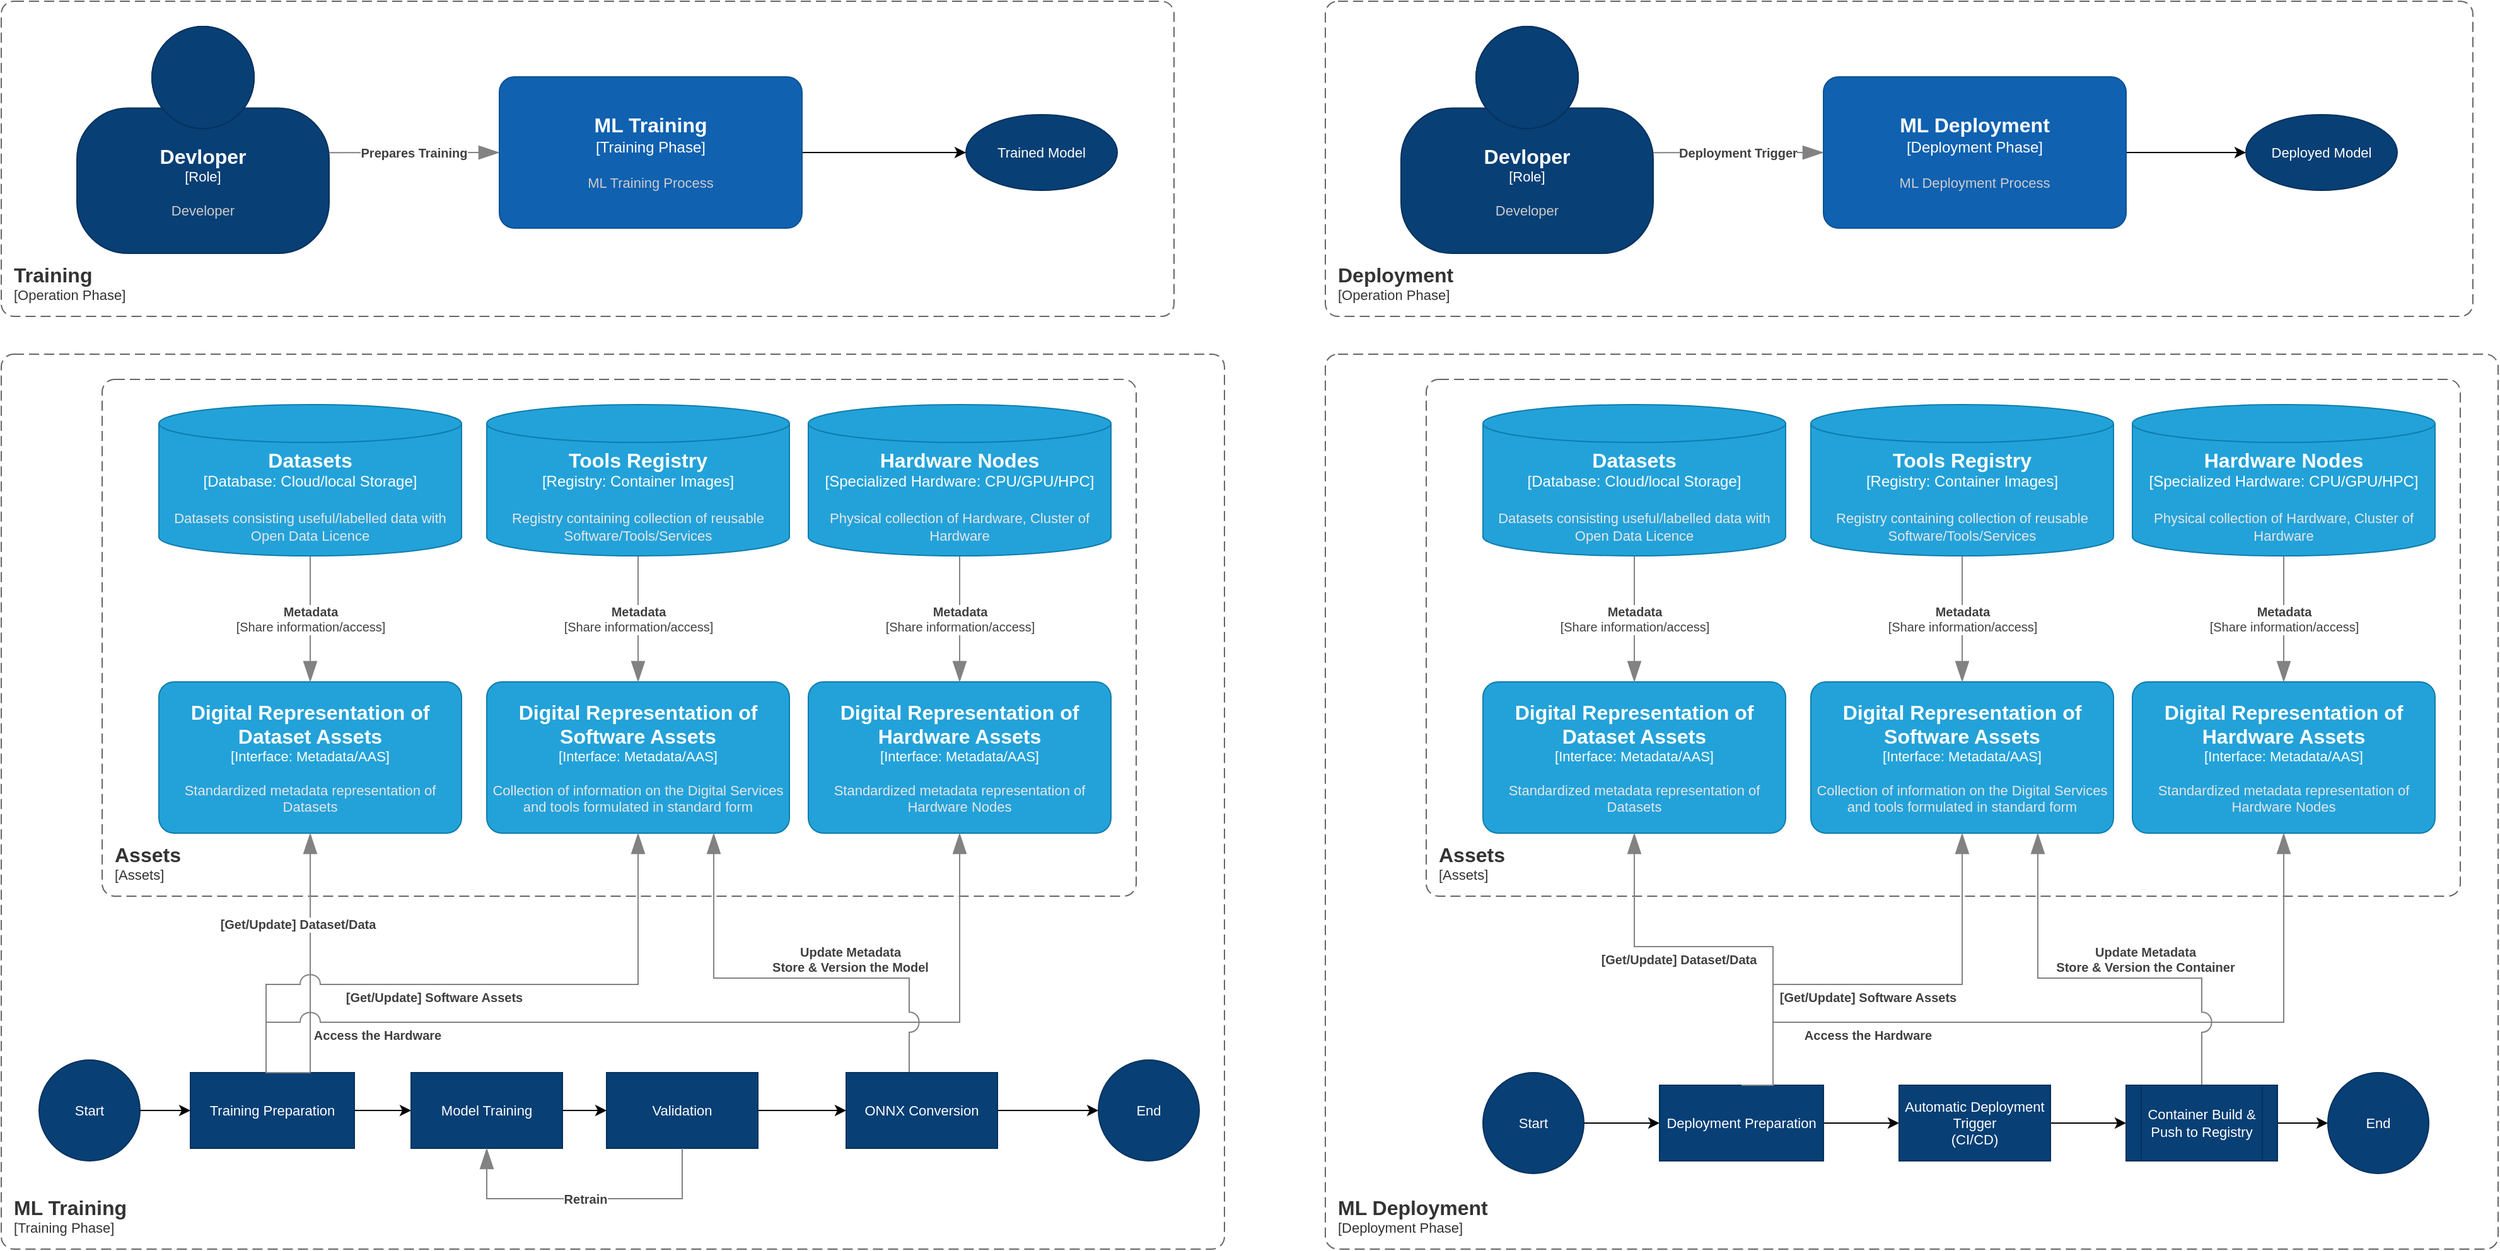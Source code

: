 <mxfile version="20.8.20" type="github">
  <diagram id="34KNsiJUDG14l4EXvXWt" name="Page-1">
    <mxGraphModel dx="1434" dy="756" grid="1" gridSize="10" guides="1" tooltips="1" connect="1" arrows="1" fold="1" page="1" pageScale="1" pageWidth="850" pageHeight="1100" math="0" shadow="0">
      <root>
        <mxCell id="0" />
        <mxCell id="1" parent="0" />
        <object placeholders="1" c4Name="Assets" c4Type="SystemScopeBoundary" c4Application="Assets" label="&lt;font style=&quot;font-size: 16px&quot;&gt;&lt;b&gt;&lt;div style=&quot;text-align: left&quot;&gt;%c4Name%&lt;/div&gt;&lt;/b&gt;&lt;/font&gt;&lt;div style=&quot;text-align: left&quot;&gt;[%c4Application%]&lt;/div&gt;" id="xOB6LZGDoCXovr7lUBLy-2">
          <mxCell style="rounded=1;fontSize=11;whiteSpace=wrap;html=1;dashed=1;arcSize=20;fillColor=none;strokeColor=#666666;fontColor=#333333;labelBackgroundColor=none;align=left;verticalAlign=bottom;labelBorderColor=none;spacingTop=0;spacing=10;dashPattern=8 4;metaEdit=1;rotatable=0;perimeter=rectanglePerimeter;noLabel=0;labelPadding=0;allowArrows=0;connectable=0;expand=0;recursiveResize=0;editable=1;pointerEvents=0;absoluteArcSize=1;points=[[0.25,0,0],[0.5,0,0],[0.75,0,0],[1,0.25,0],[1,0.5,0],[1,0.75,0],[0.75,1,0],[0.5,1,0],[0.25,1,0],[0,0.75,0],[0,0.5,0],[0,0.25,0]];" parent="1" vertex="1">
            <mxGeometry x="180" y="330" width="820" height="410" as="geometry" />
          </mxCell>
        </object>
        <object placeholders="1" c4Name="Digital Representation of Dataset Assets" c4Type="Interface" c4Technology="Metadata/AAS" c4Description="Standardized metadata representation of Datasets" label="&lt;font style=&quot;font-size: 16px&quot;&gt;&lt;b&gt;%c4Name%&lt;/b&gt;&lt;/font&gt;&lt;div&gt;[%c4Type%: %c4Technology%]&lt;/div&gt;&lt;br&gt;&lt;div&gt;&lt;font style=&quot;font-size: 11px&quot;&gt;&lt;font color=&quot;#E6E6E6&quot;&gt;%c4Description%&lt;/font&gt;&lt;/div&gt;" id="xOB6LZGDoCXovr7lUBLy-6">
          <mxCell style="rounded=1;whiteSpace=wrap;html=1;fontSize=11;labelBackgroundColor=none;fillColor=#23A2D9;fontColor=#ffffff;align=center;arcSize=10;strokeColor=#0E7DAD;metaEdit=1;resizable=0;points=[[0.25,0,0],[0.5,0,0],[0.75,0,0],[1,0.25,0],[1,0.5,0],[1,0.75,0],[0.75,1,0],[0.5,1,0],[0.25,1,0],[0,0.75,0],[0,0.5,0],[0,0.25,0]];" parent="1" vertex="1">
            <mxGeometry x="225" y="570" width="240" height="120" as="geometry" />
          </mxCell>
        </object>
        <object placeholders="1" c4Type="Relationship" c4Technology="Share information/access" c4Description="Metadata " label="&lt;div style=&quot;text-align: left&quot;&gt;&lt;div style=&quot;text-align: center&quot;&gt;&lt;b&gt;%c4Description%&lt;/b&gt;&lt;/div&gt;&lt;div style=&quot;text-align: center&quot;&gt;[%c4Technology%]&lt;/div&gt;&lt;/div&gt;" id="xOB6LZGDoCXovr7lUBLy-7">
          <mxCell style="endArrow=blockThin;html=1;fontSize=10;fontColor=#404040;strokeWidth=1;endFill=1;strokeColor=#828282;elbow=vertical;metaEdit=1;endSize=14;startSize=14;jumpStyle=arc;jumpSize=16;rounded=0;edgeStyle=orthogonalEdgeStyle;exitX=0.5;exitY=1;exitDx=0;exitDy=0;exitPerimeter=0;entryX=0.5;entryY=0;entryDx=0;entryDy=0;entryPerimeter=0;" parent="1" source="txicOeGbvLBUT92HMWDl-1" target="xOB6LZGDoCXovr7lUBLy-6" edge="1">
            <mxGeometry width="240" relative="1" as="geometry">
              <mxPoint x="345" y="460" as="sourcePoint" />
              <mxPoint x="710" y="640" as="targetPoint" />
            </mxGeometry>
          </mxCell>
        </object>
        <object placeholders="1" c4Name="Digital Representation of Software Assets" c4Type="Interface" c4Technology="Metadata/AAS" c4Description="Collection of information on the Digital Services and tools formulated in standard form" label="&lt;font style=&quot;font-size: 16px&quot;&gt;&lt;b&gt;%c4Name%&lt;/b&gt;&lt;/font&gt;&lt;div&gt;[%c4Type%: %c4Technology%]&lt;/div&gt;&lt;br&gt;&lt;div&gt;&lt;font style=&quot;font-size: 11px&quot;&gt;&lt;font color=&quot;#E6E6E6&quot;&gt;%c4Description%&lt;/font&gt;&lt;/div&gt;" id="xOB6LZGDoCXovr7lUBLy-8">
          <mxCell style="rounded=1;whiteSpace=wrap;html=1;fontSize=11;labelBackgroundColor=none;fillColor=#23A2D9;fontColor=#ffffff;align=center;arcSize=10;strokeColor=#0E7DAD;metaEdit=1;resizable=0;points=[[0.25,0,0],[0.5,0,0],[0.75,0,0],[1,0.25,0],[1,0.5,0],[1,0.75,0],[0.75,1,0],[0.5,1,0],[0.25,1,0],[0,0.75,0],[0,0.5,0],[0,0.25,0]];" parent="1" vertex="1">
            <mxGeometry x="485" y="570" width="240" height="120" as="geometry" />
          </mxCell>
        </object>
        <object placeholders="1" c4Type="Relationship" c4Technology="Share information/access" c4Description="Metadata" label="&lt;div style=&quot;text-align: left&quot;&gt;&lt;div style=&quot;text-align: center&quot;&gt;&lt;b&gt;%c4Description%&lt;/b&gt;&lt;/div&gt;&lt;div style=&quot;text-align: center&quot;&gt;[%c4Technology%]&lt;/div&gt;&lt;/div&gt;" id="xOB6LZGDoCXovr7lUBLy-9">
          <mxCell style="endArrow=blockThin;html=1;fontSize=10;fontColor=#404040;strokeWidth=1;endFill=1;strokeColor=#828282;elbow=vertical;metaEdit=1;endSize=14;startSize=14;jumpStyle=arc;jumpSize=16;rounded=0;edgeStyle=orthogonalEdgeStyle;exitX=0.5;exitY=1;exitDx=0;exitDy=0;exitPerimeter=0;entryX=0.5;entryY=0;entryDx=0;entryDy=0;entryPerimeter=0;" parent="1" source="txicOeGbvLBUT92HMWDl-2" target="xOB6LZGDoCXovr7lUBLy-8" edge="1">
            <mxGeometry width="240" relative="1" as="geometry">
              <mxPoint x="605" y="460" as="sourcePoint" />
              <mxPoint x="960" y="640" as="targetPoint" />
            </mxGeometry>
          </mxCell>
        </object>
        <object placeholders="1" c4Name="Digital Representation of Hardware Assets" c4Type="Interface" c4Technology="Metadata/AAS" c4Description="Standardized metadata representation of Hardware Nodes" label="&lt;font style=&quot;font-size: 16px&quot;&gt;&lt;b&gt;%c4Name%&lt;/b&gt;&lt;/font&gt;&lt;div&gt;[%c4Type%: %c4Technology%]&lt;/div&gt;&lt;br&gt;&lt;div&gt;&lt;font style=&quot;font-size: 11px&quot;&gt;&lt;font color=&quot;#E6E6E6&quot;&gt;%c4Description%&lt;/font&gt;&lt;/div&gt;" id="xOB6LZGDoCXovr7lUBLy-10">
          <mxCell style="rounded=1;whiteSpace=wrap;html=1;fontSize=11;labelBackgroundColor=none;fillColor=#23A2D9;fontColor=#ffffff;align=center;arcSize=10;strokeColor=#0E7DAD;metaEdit=1;resizable=0;points=[[0.25,0,0],[0.5,0,0],[0.75,0,0],[1,0.25,0],[1,0.5,0],[1,0.75,0],[0.75,1,0],[0.5,1,0],[0.25,1,0],[0,0.75,0],[0,0.5,0],[0,0.25,0]];" parent="1" vertex="1">
            <mxGeometry x="740" y="570" width="240" height="120" as="geometry" />
          </mxCell>
        </object>
        <object placeholders="1" c4Type="Relationship" c4Technology="Share information/access" c4Description="Metadata" label="&lt;div style=&quot;text-align: left&quot;&gt;&lt;div style=&quot;text-align: center&quot;&gt;&lt;b&gt;%c4Description%&lt;/b&gt;&lt;/div&gt;&lt;div style=&quot;text-align: center&quot;&gt;[%c4Technology%]&lt;/div&gt;&lt;/div&gt;" id="xOB6LZGDoCXovr7lUBLy-11">
          <mxCell style="endArrow=blockThin;html=1;fontSize=10;fontColor=#404040;strokeWidth=1;endFill=1;strokeColor=#828282;elbow=vertical;metaEdit=1;endSize=14;startSize=14;jumpStyle=arc;jumpSize=16;rounded=0;edgeStyle=orthogonalEdgeStyle;entryX=0.5;entryY=0;entryDx=0;entryDy=0;entryPerimeter=0;exitX=0.5;exitY=1;exitDx=0;exitDy=0;exitPerimeter=0;" parent="1" source="txicOeGbvLBUT92HMWDl-3" target="xOB6LZGDoCXovr7lUBLy-10" edge="1">
            <mxGeometry width="240" relative="1" as="geometry">
              <mxPoint x="865" y="460" as="sourcePoint" />
              <mxPoint x="1220" y="640" as="targetPoint" />
            </mxGeometry>
          </mxCell>
        </object>
        <object placeholders="1" c4Name="ML Training" c4Type="SystemScopeBoundary" c4Application="Training Phase" label="&lt;font style=&quot;font-size: 16px&quot;&gt;&lt;b&gt;&lt;div style=&quot;text-align: left&quot;&gt;%c4Name%&lt;/div&gt;&lt;/b&gt;&lt;/font&gt;&lt;div style=&quot;text-align: left&quot;&gt;[%c4Application%]&lt;/div&gt;" id="xOB6LZGDoCXovr7lUBLy-12">
          <mxCell style="rounded=1;fontSize=11;whiteSpace=wrap;html=1;dashed=1;arcSize=20;fillColor=none;strokeColor=#666666;fontColor=#333333;labelBackgroundColor=none;align=left;verticalAlign=bottom;labelBorderColor=none;spacingTop=0;spacing=10;dashPattern=8 4;metaEdit=1;rotatable=0;perimeter=rectanglePerimeter;noLabel=0;labelPadding=0;allowArrows=0;connectable=0;expand=0;recursiveResize=0;editable=1;pointerEvents=0;absoluteArcSize=1;points=[[0.25,0,0],[0.5,0,0],[0.75,0,0],[1,0.25,0],[1,0.5,0],[1,0.75,0],[0.75,1,0],[0.5,1,0],[0.25,1,0],[0,0.75,0],[0,0.5,0],[0,0.25,0]];" parent="1" vertex="1">
            <mxGeometry x="100" y="310" width="970" height="710" as="geometry" />
          </mxCell>
        </object>
        <mxCell id="xOB6LZGDoCXovr7lUBLy-24" value="" style="edgeStyle=orthogonalEdgeStyle;rounded=0;orthogonalLoop=1;jettySize=auto;html=1;" parent="1" source="xOB6LZGDoCXovr7lUBLy-20" target="xOB6LZGDoCXovr7lUBLy-23" edge="1">
          <mxGeometry relative="1" as="geometry" />
        </mxCell>
        <mxCell id="xOB6LZGDoCXovr7lUBLy-20" value="Training Preparation" style="whiteSpace=wrap;html=1;fontSize=11;fillColor=#083F75;strokeColor=#06315C;fontColor=#ffffff;dashed=0;" parent="1" vertex="1">
          <mxGeometry x="250" y="880" width="130" height="60" as="geometry" />
        </mxCell>
        <object placeholders="1" c4Type="Relationship" c4Description="[Get/Update] Dataset/Data" label="&lt;div style=&quot;text-align: left&quot;&gt;&lt;div style=&quot;text-align: center&quot;&gt;&lt;b&gt;%c4Description%&lt;/b&gt;&lt;/div&gt;" id="xOB6LZGDoCXovr7lUBLy-22">
          <mxCell style="endArrow=blockThin;html=1;fontSize=10;fontColor=#404040;strokeWidth=1;endFill=1;strokeColor=#828282;elbow=vertical;metaEdit=1;endSize=14;startSize=14;jumpStyle=arc;jumpSize=16;rounded=0;edgeStyle=orthogonalEdgeStyle;entryX=0.5;entryY=1;entryDx=0;entryDy=0;entryPerimeter=0;exitX=0.5;exitY=0;exitDx=0;exitDy=0;" parent="1" source="xOB6LZGDoCXovr7lUBLy-20" target="xOB6LZGDoCXovr7lUBLy-6" edge="1">
            <mxGeometry x="0.345" y="10" width="240" relative="1" as="geometry">
              <mxPoint x="240" y="850" as="sourcePoint" />
              <mxPoint x="630" y="940" as="targetPoint" />
              <Array as="points">
                <mxPoint x="345" y="880" />
              </Array>
              <mxPoint as="offset" />
            </mxGeometry>
          </mxCell>
        </object>
        <mxCell id="txicOeGbvLBUT92HMWDl-38" value="" style="edgeStyle=orthogonalEdgeStyle;rounded=0;orthogonalLoop=1;jettySize=auto;html=1;" parent="1" source="xOB6LZGDoCXovr7lUBLy-23" target="txicOeGbvLBUT92HMWDl-37" edge="1">
          <mxGeometry relative="1" as="geometry" />
        </mxCell>
        <mxCell id="xOB6LZGDoCXovr7lUBLy-23" value="Model Training" style="whiteSpace=wrap;html=1;fontSize=11;fillColor=#083F75;strokeColor=#06315C;fontColor=#ffffff;dashed=0;" parent="1" vertex="1">
          <mxGeometry x="425" y="880" width="120" height="60" as="geometry" />
        </mxCell>
        <object placeholders="1" c4Type="Relationship" c4Description="[Get/Update] Software Assets" label="&lt;div style=&quot;text-align: left&quot;&gt;&lt;div style=&quot;text-align: center&quot;&gt;&lt;b&gt;%c4Description%&lt;/b&gt;&lt;/div&gt;" id="xOB6LZGDoCXovr7lUBLy-25">
          <mxCell style="endArrow=blockThin;html=1;fontSize=10;fontColor=#404040;strokeWidth=1;endFill=1;strokeColor=#828282;elbow=vertical;metaEdit=1;endSize=14;startSize=14;jumpStyle=arc;jumpSize=16;rounded=0;edgeStyle=orthogonalEdgeStyle;entryX=0.5;entryY=1;entryDx=0;entryDy=0;entryPerimeter=0;exitX=0.5;exitY=0;exitDx=0;exitDy=0;" parent="1" source="xOB6LZGDoCXovr7lUBLy-20" target="xOB6LZGDoCXovr7lUBLy-8" edge="1">
            <mxGeometry x="-0.154" y="-10" width="240" relative="1" as="geometry">
              <mxPoint x="250" y="870" as="sourcePoint" />
              <mxPoint x="630" y="940" as="targetPoint" />
              <Array as="points">
                <mxPoint x="310" y="880" />
                <mxPoint x="310" y="810" />
                <mxPoint x="605" y="810" />
              </Array>
              <mxPoint as="offset" />
            </mxGeometry>
          </mxCell>
        </object>
        <object placeholders="1" c4Type="Relationship" c4Description="Access the Hardware" label="&lt;div style=&quot;text-align: left&quot;&gt;&lt;div style=&quot;text-align: center&quot;&gt;&lt;b&gt;%c4Description%&lt;/b&gt;&lt;/div&gt;" id="xOB6LZGDoCXovr7lUBLy-26">
          <mxCell style="endArrow=blockThin;html=1;fontSize=10;fontColor=#404040;strokeWidth=1;endFill=1;strokeColor=#828282;elbow=vertical;metaEdit=1;endSize=14;startSize=14;jumpStyle=arc;jumpSize=16;rounded=0;edgeStyle=orthogonalEdgeStyle;entryX=0.5;entryY=1;entryDx=0;entryDy=0;entryPerimeter=0;exitX=0.5;exitY=0;exitDx=0;exitDy=0;" parent="1" source="xOB6LZGDoCXovr7lUBLy-20" target="xOB6LZGDoCXovr7lUBLy-10" edge="1">
            <mxGeometry x="-0.643" y="-10" width="240" relative="1" as="geometry">
              <mxPoint x="260" y="890" as="sourcePoint" />
              <mxPoint x="630" y="940" as="targetPoint" />
              <Array as="points">
                <mxPoint x="310" y="880" />
                <mxPoint x="310" y="840" />
                <mxPoint x="860" y="840" />
              </Array>
              <mxPoint as="offset" />
            </mxGeometry>
          </mxCell>
        </object>
        <mxCell id="txicOeGbvLBUT92HMWDl-35" value="" style="edgeStyle=orthogonalEdgeStyle;rounded=0;orthogonalLoop=1;jettySize=auto;html=1;exitX=1;exitY=0.5;exitDx=0;exitDy=0;" parent="1" target="txicOeGbvLBUT92HMWDl-34" edge="1" source="1LWW5yyUUoVo10daCe78-3">
          <mxGeometry relative="1" as="geometry">
            <mxPoint x="870" y="930" as="sourcePoint" />
          </mxGeometry>
        </mxCell>
        <object placeholders="1" c4Type="Relationship" c4Description="Update Metadata&#xa;Store &amp; Version the Model" label="&lt;div style=&quot;text-align: left&quot;&gt;&lt;div style=&quot;text-align: center&quot;&gt;&lt;b&gt;%c4Description%&lt;/b&gt;&lt;/div&gt;" id="xOB6LZGDoCXovr7lUBLy-31">
          <mxCell style="endArrow=blockThin;html=1;fontSize=10;fontColor=#404040;strokeWidth=1;endFill=1;strokeColor=#828282;elbow=vertical;metaEdit=1;endSize=14;startSize=14;jumpStyle=arc;jumpSize=16;rounded=0;edgeStyle=orthogonalEdgeStyle;entryX=0.75;entryY=1;entryDx=0;entryDy=0;entryPerimeter=0;exitX=0.5;exitY=0;exitDx=0;exitDy=0;" parent="1" target="xOB6LZGDoCXovr7lUBLy-8" edge="1" source="1LWW5yyUUoVo10daCe78-3">
            <mxGeometry y="-15" width="240" relative="1" as="geometry">
              <mxPoint x="880" y="900" as="sourcePoint" />
              <mxPoint x="630" y="940" as="targetPoint" />
              <Array as="points">
                <mxPoint x="795" y="880" />
                <mxPoint x="795" y="900" />
                <mxPoint x="820" y="900" />
                <mxPoint x="820" y="805" />
                <mxPoint x="665" y="805" />
              </Array>
              <mxPoint as="offset" />
            </mxGeometry>
          </mxCell>
        </object>
        <object placeholders="1" c4Name="Training" c4Type="SystemScopeBoundary" c4Application="Operation Phase" label="&lt;font style=&quot;font-size: 16px&quot;&gt;&lt;b&gt;&lt;div style=&quot;text-align: left&quot;&gt;%c4Name%&lt;/div&gt;&lt;/b&gt;&lt;/font&gt;&lt;div style=&quot;text-align: left&quot;&gt;[%c4Application%]&lt;/div&gt;" id="xOB6LZGDoCXovr7lUBLy-40">
          <mxCell style="rounded=1;fontSize=11;whiteSpace=wrap;html=1;dashed=1;arcSize=20;fillColor=none;strokeColor=#666666;fontColor=#333333;labelBackgroundColor=none;align=left;verticalAlign=bottom;labelBorderColor=none;spacingTop=0;spacing=10;dashPattern=8 4;metaEdit=1;rotatable=0;perimeter=rectanglePerimeter;noLabel=0;labelPadding=0;allowArrows=0;connectable=0;expand=0;recursiveResize=0;editable=1;pointerEvents=0;absoluteArcSize=1;points=[[0.25,0,0],[0.5,0,0],[0.75,0,0],[1,0.25,0],[1,0.5,0],[1,0.75,0],[0.75,1,0],[0.5,1,0],[0.25,1,0],[0,0.75,0],[0,0.5,0],[0,0.25,0]];" parent="1" vertex="1">
            <mxGeometry x="100" y="30" width="930" height="250" as="geometry" />
          </mxCell>
        </object>
        <object placeholders="1" c4Name="Devloper" c4Type="Role" c4Description="Developer" label="&lt;font style=&quot;font-size: 16px&quot;&gt;&lt;b&gt;%c4Name%&lt;/b&gt;&lt;/font&gt;&lt;div&gt;[%c4Type%]&lt;/div&gt;&lt;br&gt;&lt;div&gt;&lt;font style=&quot;font-size: 11px&quot;&gt;&lt;font color=&quot;#cccccc&quot;&gt;%c4Description%&lt;/font&gt;&lt;/div&gt;" id="xOB6LZGDoCXovr7lUBLy-42">
          <mxCell style="html=1;fontSize=11;dashed=0;whiteSpace=wrap;fillColor=#083F75;strokeColor=#06315C;fontColor=#ffffff;shape=mxgraph.c4.person2;align=center;metaEdit=1;points=[[0.5,0,0],[1,0.5,0],[1,0.75,0],[0.75,1,0],[0.5,1,0],[0.25,1,0],[0,0.75,0],[0,0.5,0]];resizable=0;" parent="1" vertex="1">
            <mxGeometry x="160" y="50" width="200" height="180" as="geometry" />
          </mxCell>
        </object>
        <mxCell id="xOB6LZGDoCXovr7lUBLy-47" value="Trained Model" style="ellipse;whiteSpace=wrap;html=1;fontSize=11;fillColor=#083F75;strokeColor=#06315C;fontColor=#ffffff;dashed=0;" parent="1" vertex="1">
          <mxGeometry x="865" y="120" width="120" height="60" as="geometry" />
        </mxCell>
        <object placeholders="1" c4Type="Relationship" c4Description="Prepares Training" label="&lt;div style=&quot;text-align: left&quot;&gt;&lt;div style=&quot;text-align: center&quot;&gt;&lt;b&gt;%c4Description%&lt;/b&gt;&lt;/div&gt;" id="xOB6LZGDoCXovr7lUBLy-56">
          <mxCell style="endArrow=blockThin;html=1;fontSize=10;fontColor=#404040;strokeWidth=1;endFill=1;strokeColor=#828282;elbow=vertical;metaEdit=1;endSize=14;startSize=14;jumpStyle=arc;jumpSize=16;rounded=0;edgeStyle=orthogonalEdgeStyle;exitX=1;exitY=0.556;exitDx=0;exitDy=0;exitPerimeter=0;" parent="1" source="xOB6LZGDoCXovr7lUBLy-42" target="xOB6LZGDoCXovr7lUBLy-62" edge="1">
            <mxGeometry width="240" relative="1" as="geometry">
              <mxPoint x="370" y="150" as="sourcePoint" />
              <mxPoint x="530" y="150" as="targetPoint" />
            </mxGeometry>
          </mxCell>
        </object>
        <mxCell id="xOB6LZGDoCXovr7lUBLy-61" value="" style="edgeStyle=orthogonalEdgeStyle;rounded=0;orthogonalLoop=1;jettySize=auto;html=1;" parent="1" source="txicOeGbvLBUT92HMWDl-39" target="xOB6LZGDoCXovr7lUBLy-20" edge="1">
          <mxGeometry relative="1" as="geometry">
            <mxPoint x="200" y="910" as="sourcePoint" />
          </mxGeometry>
        </mxCell>
        <mxCell id="xOB6LZGDoCXovr7lUBLy-63" value="" style="edgeStyle=orthogonalEdgeStyle;rounded=0;orthogonalLoop=1;jettySize=auto;html=1;" parent="1" source="xOB6LZGDoCXovr7lUBLy-62" target="xOB6LZGDoCXovr7lUBLy-47" edge="1">
          <mxGeometry relative="1" as="geometry" />
        </mxCell>
        <object placeholders="1" c4Name="ML Training" c4Type="Training Phase" c4Description="ML Training Process" label="&lt;font style=&quot;font-size: 16px&quot;&gt;&lt;b&gt;%c4Name%&lt;/b&gt;&lt;/font&gt;&lt;div&gt;[%c4Type%]&lt;/div&gt;&lt;br&gt;&lt;div&gt;&lt;font style=&quot;font-size: 11px&quot;&gt;&lt;font color=&quot;#cccccc&quot;&gt;%c4Description%&lt;/font&gt;&lt;/div&gt;" id="xOB6LZGDoCXovr7lUBLy-62">
          <mxCell style="rounded=1;whiteSpace=wrap;html=1;labelBackgroundColor=none;fillColor=#1061B0;fontColor=#ffffff;align=center;arcSize=10;strokeColor=#0D5091;metaEdit=1;resizable=0;points=[[0.25,0,0],[0.5,0,0],[0.75,0,0],[1,0.25,0],[1,0.5,0],[1,0.75,0],[0.75,1,0],[0.5,1,0],[0.25,1,0],[0,0.75,0],[0,0.5,0],[0,0.25,0]];" parent="1" vertex="1">
            <mxGeometry x="495" y="90" width="240" height="120" as="geometry" />
          </mxCell>
        </object>
        <object placeholders="1" c4Name="Deployment" c4Type="SystemScopeBoundary" c4Application="Operation Phase" label="&lt;font style=&quot;font-size: 16px&quot;&gt;&lt;b&gt;&lt;div style=&quot;text-align: left&quot;&gt;%c4Name%&lt;/div&gt;&lt;/b&gt;&lt;/font&gt;&lt;div style=&quot;text-align: left&quot;&gt;[%c4Application%]&lt;/div&gt;" id="xOB6LZGDoCXovr7lUBLy-64">
          <mxCell style="rounded=1;fontSize=11;whiteSpace=wrap;html=1;dashed=1;arcSize=20;fillColor=none;strokeColor=#666666;fontColor=#333333;labelBackgroundColor=none;align=left;verticalAlign=bottom;labelBorderColor=none;spacingTop=0;spacing=10;dashPattern=8 4;metaEdit=1;rotatable=0;perimeter=rectanglePerimeter;noLabel=0;labelPadding=0;allowArrows=0;connectable=0;expand=0;recursiveResize=0;editable=1;pointerEvents=0;absoluteArcSize=1;points=[[0.25,0,0],[0.5,0,0],[0.75,0,0],[1,0.25,0],[1,0.5,0],[1,0.75,0],[0.75,1,0],[0.5,1,0],[0.25,1,0],[0,0.75,0],[0,0.5,0],[0,0.25,0]];" parent="1" vertex="1">
            <mxGeometry x="1150" y="30" width="910" height="250" as="geometry" />
          </mxCell>
        </object>
        <object placeholders="1" c4Name="Devloper" c4Type="Role" c4Description="Developer" label="&lt;font style=&quot;font-size: 16px&quot;&gt;&lt;b&gt;%c4Name%&lt;/b&gt;&lt;/font&gt;&lt;div&gt;[%c4Type%]&lt;/div&gt;&lt;br&gt;&lt;div&gt;&lt;font style=&quot;font-size: 11px&quot;&gt;&lt;font color=&quot;#cccccc&quot;&gt;%c4Description%&lt;/font&gt;&lt;/div&gt;" id="xOB6LZGDoCXovr7lUBLy-65">
          <mxCell style="html=1;fontSize=11;dashed=0;whiteSpace=wrap;fillColor=#083F75;strokeColor=#06315C;fontColor=#ffffff;shape=mxgraph.c4.person2;align=center;metaEdit=1;points=[[0.5,0,0],[1,0.5,0],[1,0.75,0],[0.75,1,0],[0.5,1,0],[0.25,1,0],[0,0.75,0],[0,0.5,0]];resizable=0;" parent="1" vertex="1">
            <mxGeometry x="1210" y="50" width="200" height="180" as="geometry" />
          </mxCell>
        </object>
        <mxCell id="xOB6LZGDoCXovr7lUBLy-66" value="Deployed Model" style="ellipse;whiteSpace=wrap;html=1;fontSize=11;fillColor=#083F75;strokeColor=#06315C;fontColor=#ffffff;dashed=0;" parent="1" vertex="1">
          <mxGeometry x="1880" y="120" width="120" height="60" as="geometry" />
        </mxCell>
        <object placeholders="1" c4Type="Relationship" c4Description="Deployment Trigger" label="&lt;div style=&quot;text-align: left&quot;&gt;&lt;div style=&quot;text-align: center&quot;&gt;&lt;b&gt;%c4Description%&lt;/b&gt;&lt;/div&gt;" id="xOB6LZGDoCXovr7lUBLy-67">
          <mxCell style="endArrow=blockThin;html=1;fontSize=10;fontColor=#404040;strokeWidth=1;endFill=1;strokeColor=#828282;elbow=vertical;metaEdit=1;endSize=14;startSize=14;jumpStyle=arc;jumpSize=16;rounded=0;edgeStyle=orthogonalEdgeStyle;exitX=1;exitY=0.556;exitDx=0;exitDy=0;exitPerimeter=0;" parent="1" source="xOB6LZGDoCXovr7lUBLy-65" target="xOB6LZGDoCXovr7lUBLy-69" edge="1">
            <mxGeometry width="240" relative="1" as="geometry">
              <mxPoint x="1420" y="150" as="sourcePoint" />
              <mxPoint x="1580" y="150" as="targetPoint" />
            </mxGeometry>
          </mxCell>
        </object>
        <mxCell id="xOB6LZGDoCXovr7lUBLy-68" value="" style="edgeStyle=orthogonalEdgeStyle;rounded=0;orthogonalLoop=1;jettySize=auto;html=1;" parent="1" source="xOB6LZGDoCXovr7lUBLy-69" target="xOB6LZGDoCXovr7lUBLy-66" edge="1">
          <mxGeometry relative="1" as="geometry" />
        </mxCell>
        <object placeholders="1" c4Name="ML Deployment" c4Type="Deployment Phase" c4Description="ML Deployment Process" label="&lt;font style=&quot;font-size: 16px&quot;&gt;&lt;b&gt;%c4Name%&lt;/b&gt;&lt;/font&gt;&lt;div&gt;[%c4Type%]&lt;/div&gt;&lt;br&gt;&lt;div&gt;&lt;font style=&quot;font-size: 11px&quot;&gt;&lt;font color=&quot;#cccccc&quot;&gt;%c4Description%&lt;/font&gt;&lt;/div&gt;" id="xOB6LZGDoCXovr7lUBLy-69">
          <mxCell style="rounded=1;whiteSpace=wrap;html=1;labelBackgroundColor=none;fillColor=#1061B0;fontColor=#ffffff;align=center;arcSize=10;strokeColor=#0D5091;metaEdit=1;resizable=0;points=[[0.25,0,0],[0.5,0,0],[0.75,0,0],[1,0.25,0],[1,0.5,0],[1,0.75,0],[0.75,1,0],[0.5,1,0],[0.25,1,0],[0,0.75,0],[0,0.5,0],[0,0.25,0]];" parent="1" vertex="1">
            <mxGeometry x="1545" y="90" width="240" height="120" as="geometry" />
          </mxCell>
        </object>
        <object placeholders="1" c4Type="Datasets" c4Container="Database" c4Technology="Cloud/local Storage" c4Description="Datasets consisting useful/labelled data with Open Data Licence " label="&lt;font style=&quot;font-size: 16px&quot;&gt;&lt;b&gt;%c4Type%&lt;/b&gt;&lt;/font&gt;&lt;div&gt;[%c4Container%:&amp;nbsp;%c4Technology%]&lt;/div&gt;&lt;br&gt;&lt;div&gt;&lt;font style=&quot;font-size: 11px&quot;&gt;&lt;font color=&quot;#E6E6E6&quot;&gt;%c4Description%&lt;/font&gt;&lt;/div&gt;" id="txicOeGbvLBUT92HMWDl-1">
          <mxCell style="shape=cylinder3;size=15;whiteSpace=wrap;html=1;boundedLbl=1;rounded=0;labelBackgroundColor=none;fillColor=#23A2D9;fontSize=12;fontColor=#ffffff;align=center;strokeColor=#0E7DAD;metaEdit=1;points=[[0.5,0,0],[1,0.25,0],[1,0.5,0],[1,0.75,0],[0.5,1,0],[0,0.75,0],[0,0.5,0],[0,0.25,0]];resizable=0;" parent="1" vertex="1">
            <mxGeometry x="225" y="350" width="240" height="120" as="geometry" />
          </mxCell>
        </object>
        <object placeholders="1" c4Type="Tools Registry" c4Container="Registry" c4Technology="Container Images" c4Description="Registry containing collection of reusable Software/Tools/Services" label="&lt;font style=&quot;font-size: 16px&quot;&gt;&lt;b&gt;%c4Type%&lt;/b&gt;&lt;/font&gt;&lt;div&gt;[%c4Container%:&amp;nbsp;%c4Technology%]&lt;/div&gt;&lt;br&gt;&lt;div&gt;&lt;font style=&quot;font-size: 11px&quot;&gt;&lt;font color=&quot;#E6E6E6&quot;&gt;%c4Description%&lt;/font&gt;&lt;/div&gt;" id="txicOeGbvLBUT92HMWDl-2">
          <mxCell style="shape=cylinder3;size=15;whiteSpace=wrap;html=1;boundedLbl=1;rounded=0;labelBackgroundColor=none;fillColor=#23A2D9;fontSize=12;fontColor=#ffffff;align=center;strokeColor=#0E7DAD;metaEdit=1;points=[[0.5,0,0],[1,0.25,0],[1,0.5,0],[1,0.75,0],[0.5,1,0],[0,0.75,0],[0,0.5,0],[0,0.25,0]];resizable=0;" parent="1" vertex="1">
            <mxGeometry x="485" y="350" width="240" height="120" as="geometry" />
          </mxCell>
        </object>
        <object placeholders="1" c4Type="Hardware Nodes" c4Container="Specialized Hardware" c4Technology="CPU/GPU/HPC" c4Description="Physical collection of Hardware, Cluster of Hardware" label="&lt;font style=&quot;font-size: 16px&quot;&gt;&lt;b&gt;%c4Type%&lt;/b&gt;&lt;/font&gt;&lt;div&gt;[%c4Container%:&amp;nbsp;%c4Technology%]&lt;/div&gt;&lt;br&gt;&lt;div&gt;&lt;font style=&quot;font-size: 11px&quot;&gt;&lt;font color=&quot;#E6E6E6&quot;&gt;%c4Description%&lt;/font&gt;&lt;/div&gt;" id="txicOeGbvLBUT92HMWDl-3">
          <mxCell style="shape=cylinder3;size=15;whiteSpace=wrap;html=1;boundedLbl=1;rounded=0;labelBackgroundColor=none;fillColor=#23A2D9;fontSize=12;fontColor=#ffffff;align=center;strokeColor=#0E7DAD;metaEdit=1;points=[[0.5,0,0],[1,0.25,0],[1,0.5,0],[1,0.75,0],[0.5,1,0],[0,0.75,0],[0,0.5,0],[0,0.25,0]];resizable=0;" parent="1" vertex="1">
            <mxGeometry x="740" y="350" width="240" height="120" as="geometry" />
          </mxCell>
        </object>
        <object placeholders="1" c4Name="Assets" c4Type="SystemScopeBoundary" c4Application="Assets" label="&lt;font style=&quot;font-size: 16px&quot;&gt;&lt;b&gt;&lt;div style=&quot;text-align: left&quot;&gt;%c4Name%&lt;/div&gt;&lt;/b&gt;&lt;/font&gt;&lt;div style=&quot;text-align: left&quot;&gt;[%c4Application%]&lt;/div&gt;" id="txicOeGbvLBUT92HMWDl-4">
          <mxCell style="rounded=1;fontSize=11;whiteSpace=wrap;html=1;dashed=1;arcSize=20;fillColor=none;strokeColor=#666666;fontColor=#333333;labelBackgroundColor=none;align=left;verticalAlign=bottom;labelBorderColor=none;spacingTop=0;spacing=10;dashPattern=8 4;metaEdit=1;rotatable=0;perimeter=rectanglePerimeter;noLabel=0;labelPadding=0;allowArrows=0;connectable=0;expand=0;recursiveResize=0;editable=1;pointerEvents=0;absoluteArcSize=1;points=[[0.25,0,0],[0.5,0,0],[0.75,0,0],[1,0.25,0],[1,0.5,0],[1,0.75,0],[0.75,1,0],[0.5,1,0],[0.25,1,0],[0,0.75,0],[0,0.5,0],[0,0.25,0]];" parent="1" vertex="1">
            <mxGeometry x="1230" y="330" width="820" height="410" as="geometry" />
          </mxCell>
        </object>
        <object placeholders="1" c4Name="Digital Representation of Dataset Assets" c4Type="Interface" c4Technology="Metadata/AAS" c4Description="Standardized metadata representation of Datasets" label="&lt;font style=&quot;font-size: 16px&quot;&gt;&lt;b&gt;%c4Name%&lt;/b&gt;&lt;/font&gt;&lt;div&gt;[%c4Type%: %c4Technology%]&lt;/div&gt;&lt;br&gt;&lt;div&gt;&lt;font style=&quot;font-size: 11px&quot;&gt;&lt;font color=&quot;#E6E6E6&quot;&gt;%c4Description%&lt;/font&gt;&lt;/div&gt;" id="txicOeGbvLBUT92HMWDl-5">
          <mxCell style="rounded=1;whiteSpace=wrap;html=1;fontSize=11;labelBackgroundColor=none;fillColor=#23A2D9;fontColor=#ffffff;align=center;arcSize=10;strokeColor=#0E7DAD;metaEdit=1;resizable=0;points=[[0.25,0,0],[0.5,0,0],[0.75,0,0],[1,0.25,0],[1,0.5,0],[1,0.75,0],[0.75,1,0],[0.5,1,0],[0.25,1,0],[0,0.75,0],[0,0.5,0],[0,0.25,0]];" parent="1" vertex="1">
            <mxGeometry x="1275" y="570" width="240" height="120" as="geometry" />
          </mxCell>
        </object>
        <object placeholders="1" c4Type="Relationship" c4Technology="Share information/access" c4Description="Metadata " label="&lt;div style=&quot;text-align: left&quot;&gt;&lt;div style=&quot;text-align: center&quot;&gt;&lt;b&gt;%c4Description%&lt;/b&gt;&lt;/div&gt;&lt;div style=&quot;text-align: center&quot;&gt;[%c4Technology%]&lt;/div&gt;&lt;/div&gt;" id="txicOeGbvLBUT92HMWDl-6">
          <mxCell style="endArrow=blockThin;html=1;fontSize=10;fontColor=#404040;strokeWidth=1;endFill=1;strokeColor=#828282;elbow=vertical;metaEdit=1;endSize=14;startSize=14;jumpStyle=arc;jumpSize=16;rounded=0;edgeStyle=orthogonalEdgeStyle;exitX=0.5;exitY=1;exitDx=0;exitDy=0;exitPerimeter=0;entryX=0.5;entryY=0;entryDx=0;entryDy=0;entryPerimeter=0;" parent="1" source="txicOeGbvLBUT92HMWDl-23" target="txicOeGbvLBUT92HMWDl-5" edge="1">
            <mxGeometry width="240" relative="1" as="geometry">
              <mxPoint x="1395" y="460" as="sourcePoint" />
              <mxPoint x="1760" y="640" as="targetPoint" />
            </mxGeometry>
          </mxCell>
        </object>
        <object placeholders="1" c4Name="Digital Representation of Software Assets" c4Type="Interface" c4Technology="Metadata/AAS" c4Description="Collection of information on the Digital Services and tools formulated in standard form" label="&lt;font style=&quot;font-size: 16px&quot;&gt;&lt;b&gt;%c4Name%&lt;/b&gt;&lt;/font&gt;&lt;div&gt;[%c4Type%: %c4Technology%]&lt;/div&gt;&lt;br&gt;&lt;div&gt;&lt;font style=&quot;font-size: 11px&quot;&gt;&lt;font color=&quot;#E6E6E6&quot;&gt;%c4Description%&lt;/font&gt;&lt;/div&gt;" id="txicOeGbvLBUT92HMWDl-7">
          <mxCell style="rounded=1;whiteSpace=wrap;html=1;fontSize=11;labelBackgroundColor=none;fillColor=#23A2D9;fontColor=#ffffff;align=center;arcSize=10;strokeColor=#0E7DAD;metaEdit=1;resizable=0;points=[[0.25,0,0],[0.5,0,0],[0.75,0,0],[1,0.25,0],[1,0.5,0],[1,0.75,0],[0.75,1,0],[0.5,1,0],[0.25,1,0],[0,0.75,0],[0,0.5,0],[0,0.25,0]];" parent="1" vertex="1">
            <mxGeometry x="1535" y="570" width="240" height="120" as="geometry" />
          </mxCell>
        </object>
        <object placeholders="1" c4Type="Relationship" c4Technology="Share information/access" c4Description="Metadata" label="&lt;div style=&quot;text-align: left&quot;&gt;&lt;div style=&quot;text-align: center&quot;&gt;&lt;b&gt;%c4Description%&lt;/b&gt;&lt;/div&gt;&lt;div style=&quot;text-align: center&quot;&gt;[%c4Technology%]&lt;/div&gt;&lt;/div&gt;" id="txicOeGbvLBUT92HMWDl-8">
          <mxCell style="endArrow=blockThin;html=1;fontSize=10;fontColor=#404040;strokeWidth=1;endFill=1;strokeColor=#828282;elbow=vertical;metaEdit=1;endSize=14;startSize=14;jumpStyle=arc;jumpSize=16;rounded=0;edgeStyle=orthogonalEdgeStyle;exitX=0.5;exitY=1;exitDx=0;exitDy=0;exitPerimeter=0;entryX=0.5;entryY=0;entryDx=0;entryDy=0;entryPerimeter=0;" parent="1" source="txicOeGbvLBUT92HMWDl-24" target="txicOeGbvLBUT92HMWDl-7" edge="1">
            <mxGeometry width="240" relative="1" as="geometry">
              <mxPoint x="1655" y="460" as="sourcePoint" />
              <mxPoint x="2010" y="640" as="targetPoint" />
            </mxGeometry>
          </mxCell>
        </object>
        <object placeholders="1" c4Name="Digital Representation of Hardware Assets" c4Type="Interface" c4Technology="Metadata/AAS" c4Description="Standardized metadata representation of Hardware Nodes" label="&lt;font style=&quot;font-size: 16px&quot;&gt;&lt;b&gt;%c4Name%&lt;/b&gt;&lt;/font&gt;&lt;div&gt;[%c4Type%: %c4Technology%]&lt;/div&gt;&lt;br&gt;&lt;div&gt;&lt;font style=&quot;font-size: 11px&quot;&gt;&lt;font color=&quot;#E6E6E6&quot;&gt;%c4Description%&lt;/font&gt;&lt;/div&gt;" id="txicOeGbvLBUT92HMWDl-9">
          <mxCell style="rounded=1;whiteSpace=wrap;html=1;fontSize=11;labelBackgroundColor=none;fillColor=#23A2D9;fontColor=#ffffff;align=center;arcSize=10;strokeColor=#0E7DAD;metaEdit=1;resizable=0;points=[[0.25,0,0],[0.5,0,0],[0.75,0,0],[1,0.25,0],[1,0.5,0],[1,0.75,0],[0.75,1,0],[0.5,1,0],[0.25,1,0],[0,0.75,0],[0,0.5,0],[0,0.25,0]];" parent="1" vertex="1">
            <mxGeometry x="1790" y="570" width="240" height="120" as="geometry" />
          </mxCell>
        </object>
        <object placeholders="1" c4Type="Relationship" c4Technology="Share information/access" c4Description="Metadata" label="&lt;div style=&quot;text-align: left&quot;&gt;&lt;div style=&quot;text-align: center&quot;&gt;&lt;b&gt;%c4Description%&lt;/b&gt;&lt;/div&gt;&lt;div style=&quot;text-align: center&quot;&gt;[%c4Technology%]&lt;/div&gt;&lt;/div&gt;" id="txicOeGbvLBUT92HMWDl-10">
          <mxCell style="endArrow=blockThin;html=1;fontSize=10;fontColor=#404040;strokeWidth=1;endFill=1;strokeColor=#828282;elbow=vertical;metaEdit=1;endSize=14;startSize=14;jumpStyle=arc;jumpSize=16;rounded=0;edgeStyle=orthogonalEdgeStyle;entryX=0.5;entryY=0;entryDx=0;entryDy=0;entryPerimeter=0;exitX=0.5;exitY=1;exitDx=0;exitDy=0;exitPerimeter=0;" parent="1" source="txicOeGbvLBUT92HMWDl-25" target="txicOeGbvLBUT92HMWDl-9" edge="1">
            <mxGeometry width="240" relative="1" as="geometry">
              <mxPoint x="1915" y="460" as="sourcePoint" />
              <mxPoint x="2270" y="640" as="targetPoint" />
            </mxGeometry>
          </mxCell>
        </object>
        <object placeholders="1" c4Name="ML Deployment" c4Type="SystemScopeBoundary" c4Application="Deployment Phase" label="&lt;font style=&quot;font-size: 16px&quot;&gt;&lt;b&gt;&lt;div style=&quot;text-align: left&quot;&gt;%c4Name%&lt;/div&gt;&lt;/b&gt;&lt;/font&gt;&lt;div style=&quot;text-align: left&quot;&gt;[%c4Application%]&lt;/div&gt;" id="txicOeGbvLBUT92HMWDl-11">
          <mxCell style="rounded=1;fontSize=11;whiteSpace=wrap;html=1;dashed=1;arcSize=20;fillColor=none;strokeColor=#666666;fontColor=#333333;labelBackgroundColor=none;align=left;verticalAlign=bottom;labelBorderColor=none;spacingTop=0;spacing=10;dashPattern=8 4;metaEdit=1;rotatable=0;perimeter=rectanglePerimeter;noLabel=0;labelPadding=0;allowArrows=0;connectable=0;expand=0;recursiveResize=0;editable=1;pointerEvents=0;absoluteArcSize=1;points=[[0.25,0,0],[0.5,0,0],[0.75,0,0],[1,0.25,0],[1,0.5,0],[1,0.75,0],[0.75,1,0],[0.5,1,0],[0.25,1,0],[0,0.75,0],[0,0.5,0],[0,0.25,0]];" parent="1" vertex="1">
            <mxGeometry x="1150" y="310" width="930" height="710" as="geometry" />
          </mxCell>
        </object>
        <mxCell id="txicOeGbvLBUT92HMWDl-27" value="" style="edgeStyle=orthogonalEdgeStyle;rounded=0;orthogonalLoop=1;jettySize=auto;html=1;" parent="1" source="txicOeGbvLBUT92HMWDl-13" target="txicOeGbvLBUT92HMWDl-26" edge="1">
          <mxGeometry relative="1" as="geometry" />
        </mxCell>
        <mxCell id="txicOeGbvLBUT92HMWDl-13" value="Deployment Preparation" style="whiteSpace=wrap;html=1;fontSize=11;fillColor=#083F75;strokeColor=#06315C;fontColor=#ffffff;dashed=0;" parent="1" vertex="1">
          <mxGeometry x="1415" y="890" width="130" height="60" as="geometry" />
        </mxCell>
        <object placeholders="1" c4Type="Relationship" c4Description="[Get/Update] Dataset/Data" label="&lt;div style=&quot;text-align: left&quot;&gt;&lt;div style=&quot;text-align: center&quot;&gt;&lt;b&gt;%c4Description%&lt;/b&gt;&lt;/div&gt;" id="txicOeGbvLBUT92HMWDl-14">
          <mxCell style="endArrow=blockThin;html=1;fontSize=10;fontColor=#404040;strokeWidth=1;endFill=1;strokeColor=#828282;elbow=vertical;metaEdit=1;endSize=14;startSize=14;jumpStyle=arc;jumpSize=16;rounded=0;edgeStyle=orthogonalEdgeStyle;entryX=0.5;entryY=1;entryDx=0;entryDy=0;entryPerimeter=0;exitX=0.5;exitY=0;exitDx=0;exitDy=0;" parent="1" source="txicOeGbvLBUT92HMWDl-13" target="txicOeGbvLBUT92HMWDl-5" edge="1">
            <mxGeometry x="0.254" y="10" width="240" relative="1" as="geometry">
              <mxPoint x="1290" y="850" as="sourcePoint" />
              <mxPoint x="1680" y="940" as="targetPoint" />
              <Array as="points">
                <mxPoint x="1505" y="780" />
                <mxPoint x="1395" y="780" />
              </Array>
              <mxPoint as="offset" />
            </mxGeometry>
          </mxCell>
        </object>
        <object placeholders="1" c4Type="Relationship" c4Description="[Get/Update] Software Assets" label="&lt;div style=&quot;text-align: left&quot;&gt;&lt;div style=&quot;text-align: center&quot;&gt;&lt;b&gt;%c4Description%&lt;/b&gt;&lt;/div&gt;" id="txicOeGbvLBUT92HMWDl-17">
          <mxCell style="endArrow=blockThin;html=1;fontSize=10;fontColor=#404040;strokeWidth=1;endFill=1;strokeColor=#828282;elbow=vertical;metaEdit=1;endSize=14;startSize=14;jumpStyle=arc;jumpSize=16;rounded=0;edgeStyle=orthogonalEdgeStyle;entryX=0.5;entryY=1;entryDx=0;entryDy=0;entryPerimeter=0;exitX=0.5;exitY=0;exitDx=0;exitDy=0;" parent="1" source="txicOeGbvLBUT92HMWDl-13" target="txicOeGbvLBUT92HMWDl-7" edge="1">
            <mxGeometry x="-0.04" y="-10" width="240" relative="1" as="geometry">
              <mxPoint x="1300" y="870" as="sourcePoint" />
              <mxPoint x="1680" y="940" as="targetPoint" />
              <Array as="points">
                <mxPoint x="1505" y="810" />
                <mxPoint x="1655" y="810" />
              </Array>
              <mxPoint as="offset" />
            </mxGeometry>
          </mxCell>
        </object>
        <object placeholders="1" c4Type="Relationship" c4Description="Access the Hardware" label="&lt;div style=&quot;text-align: left&quot;&gt;&lt;div style=&quot;text-align: center&quot;&gt;&lt;b&gt;%c4Description%&lt;/b&gt;&lt;/div&gt;" id="txicOeGbvLBUT92HMWDl-18">
          <mxCell style="endArrow=blockThin;html=1;fontSize=10;fontColor=#404040;strokeWidth=1;endFill=1;strokeColor=#828282;elbow=vertical;metaEdit=1;endSize=14;startSize=14;jumpStyle=arc;jumpSize=16;rounded=0;edgeStyle=orthogonalEdgeStyle;entryX=0.5;entryY=1;entryDx=0;entryDy=0;entryPerimeter=0;exitX=0.5;exitY=0;exitDx=0;exitDy=0;" parent="1" source="txicOeGbvLBUT92HMWDl-13" target="txicOeGbvLBUT92HMWDl-9" edge="1">
            <mxGeometry x="-0.524" y="-10" width="240" relative="1" as="geometry">
              <mxPoint x="1310" y="890" as="sourcePoint" />
              <mxPoint x="1680" y="940" as="targetPoint" />
              <Array as="points">
                <mxPoint x="1505" y="840" />
                <mxPoint x="1910" y="840" />
              </Array>
              <mxPoint as="offset" />
            </mxGeometry>
          </mxCell>
        </object>
        <object placeholders="1" c4Type="Relationship" c4Description="Update Metadata &#xa;Store &amp; Version the Container" label="&lt;div style=&quot;text-align: left&quot;&gt;&lt;div style=&quot;text-align: center&quot;&gt;&lt;b&gt;%c4Description%&lt;/b&gt;&lt;/div&gt;" id="txicOeGbvLBUT92HMWDl-20">
          <mxCell style="endArrow=blockThin;html=1;fontSize=10;fontColor=#404040;strokeWidth=1;endFill=1;strokeColor=#828282;elbow=vertical;metaEdit=1;endSize=14;startSize=14;jumpStyle=arc;jumpSize=16;rounded=0;edgeStyle=orthogonalEdgeStyle;entryX=0.75;entryY=1;entryDx=0;entryDy=0;entryPerimeter=0;exitX=0.5;exitY=0;exitDx=0;exitDy=0;" parent="1" source="txicOeGbvLBUT92HMWDl-28" target="txicOeGbvLBUT92HMWDl-7" edge="1">
            <mxGeometry x="-0.212" y="-15" width="240" relative="1" as="geometry">
              <mxPoint x="1890" y="900" as="sourcePoint" />
              <mxPoint x="1680" y="940" as="targetPoint" />
              <Array as="points">
                <mxPoint x="1845" y="805" />
                <mxPoint x="1715" y="805" />
              </Array>
              <mxPoint as="offset" />
            </mxGeometry>
          </mxCell>
        </object>
        <mxCell id="txicOeGbvLBUT92HMWDl-21" value="" style="edgeStyle=orthogonalEdgeStyle;rounded=0;orthogonalLoop=1;jettySize=auto;html=1;exitX=1;exitY=0.5;exitDx=0;exitDy=0;" parent="1" source="txicOeGbvLBUT92HMWDl-40" target="txicOeGbvLBUT92HMWDl-13" edge="1">
          <mxGeometry relative="1" as="geometry">
            <mxPoint x="1345" y="920" as="sourcePoint" />
          </mxGeometry>
        </mxCell>
        <object placeholders="1" c4Type="Datasets" c4Container="Database" c4Technology="Cloud/local Storage" c4Description="Datasets consisting useful/labelled data with Open Data Licence " label="&lt;font style=&quot;font-size: 16px&quot;&gt;&lt;b&gt;%c4Type%&lt;/b&gt;&lt;/font&gt;&lt;div&gt;[%c4Container%:&amp;nbsp;%c4Technology%]&lt;/div&gt;&lt;br&gt;&lt;div&gt;&lt;font style=&quot;font-size: 11px&quot;&gt;&lt;font color=&quot;#E6E6E6&quot;&gt;%c4Description%&lt;/font&gt;&lt;/div&gt;" id="txicOeGbvLBUT92HMWDl-23">
          <mxCell style="shape=cylinder3;size=15;whiteSpace=wrap;html=1;boundedLbl=1;rounded=0;labelBackgroundColor=none;fillColor=#23A2D9;fontSize=12;fontColor=#ffffff;align=center;strokeColor=#0E7DAD;metaEdit=1;points=[[0.5,0,0],[1,0.25,0],[1,0.5,0],[1,0.75,0],[0.5,1,0],[0,0.75,0],[0,0.5,0],[0,0.25,0]];resizable=0;" parent="1" vertex="1">
            <mxGeometry x="1275" y="350" width="240" height="120" as="geometry" />
          </mxCell>
        </object>
        <object placeholders="1" c4Type="Tools Registry" c4Container="Registry" c4Technology="Container Images" c4Description="Registry containing collection of reusable Software/Tools/Services" label="&lt;font style=&quot;font-size: 16px&quot;&gt;&lt;b&gt;%c4Type%&lt;/b&gt;&lt;/font&gt;&lt;div&gt;[%c4Container%:&amp;nbsp;%c4Technology%]&lt;/div&gt;&lt;br&gt;&lt;div&gt;&lt;font style=&quot;font-size: 11px&quot;&gt;&lt;font color=&quot;#E6E6E6&quot;&gt;%c4Description%&lt;/font&gt;&lt;/div&gt;" id="txicOeGbvLBUT92HMWDl-24">
          <mxCell style="shape=cylinder3;size=15;whiteSpace=wrap;html=1;boundedLbl=1;rounded=0;labelBackgroundColor=none;fillColor=#23A2D9;fontSize=12;fontColor=#ffffff;align=center;strokeColor=#0E7DAD;metaEdit=1;points=[[0.5,0,0],[1,0.25,0],[1,0.5,0],[1,0.75,0],[0.5,1,0],[0,0.75,0],[0,0.5,0],[0,0.25,0]];resizable=0;" parent="1" vertex="1">
            <mxGeometry x="1535" y="350" width="240" height="120" as="geometry" />
          </mxCell>
        </object>
        <object placeholders="1" c4Type="Hardware Nodes" c4Container="Specialized Hardware" c4Technology="CPU/GPU/HPC" c4Description="Physical collection of Hardware, Cluster of Hardware" label="&lt;font style=&quot;font-size: 16px&quot;&gt;&lt;b&gt;%c4Type%&lt;/b&gt;&lt;/font&gt;&lt;div&gt;[%c4Container%:&amp;nbsp;%c4Technology%]&lt;/div&gt;&lt;br&gt;&lt;div&gt;&lt;font style=&quot;font-size: 11px&quot;&gt;&lt;font color=&quot;#E6E6E6&quot;&gt;%c4Description%&lt;/font&gt;&lt;/div&gt;" id="txicOeGbvLBUT92HMWDl-25">
          <mxCell style="shape=cylinder3;size=15;whiteSpace=wrap;html=1;boundedLbl=1;rounded=0;labelBackgroundColor=none;fillColor=#23A2D9;fontSize=12;fontColor=#ffffff;align=center;strokeColor=#0E7DAD;metaEdit=1;points=[[0.5,0,0],[1,0.25,0],[1,0.5,0],[1,0.75,0],[0.5,1,0],[0,0.75,0],[0,0.5,0],[0,0.25,0]];resizable=0;" parent="1" vertex="1">
            <mxGeometry x="1790" y="350" width="240" height="120" as="geometry" />
          </mxCell>
        </object>
        <mxCell id="txicOeGbvLBUT92HMWDl-29" value="" style="edgeStyle=orthogonalEdgeStyle;rounded=0;orthogonalLoop=1;jettySize=auto;html=1;" parent="1" source="txicOeGbvLBUT92HMWDl-26" target="txicOeGbvLBUT92HMWDl-28" edge="1">
          <mxGeometry relative="1" as="geometry" />
        </mxCell>
        <mxCell id="txicOeGbvLBUT92HMWDl-26" value="Automatic Deployment Trigger&lt;br&gt;(CI/CD)" style="whiteSpace=wrap;html=1;fontSize=11;fillColor=#083F75;strokeColor=#06315C;fontColor=#ffffff;dashed=0;" parent="1" vertex="1">
          <mxGeometry x="1605" y="890" width="120" height="60" as="geometry" />
        </mxCell>
        <mxCell id="txicOeGbvLBUT92HMWDl-33" value="" style="edgeStyle=orthogonalEdgeStyle;rounded=0;orthogonalLoop=1;jettySize=auto;html=1;" parent="1" source="txicOeGbvLBUT92HMWDl-28" target="txicOeGbvLBUT92HMWDl-32" edge="1">
          <mxGeometry relative="1" as="geometry" />
        </mxCell>
        <mxCell id="txicOeGbvLBUT92HMWDl-28" value="Container Build &amp;amp; Push to Registry" style="shape=process;whiteSpace=wrap;html=1;backgroundOutline=1;fontSize=11;fillColor=#083F75;strokeColor=#06315C;fontColor=#ffffff;dashed=0;" parent="1" vertex="1">
          <mxGeometry x="1785" y="890" width="120" height="60" as="geometry" />
        </mxCell>
        <mxCell id="txicOeGbvLBUT92HMWDl-32" value="End" style="ellipse;whiteSpace=wrap;html=1;fontSize=11;fillColor=#083F75;strokeColor=#06315C;fontColor=#ffffff;dashed=0;" parent="1" vertex="1">
          <mxGeometry x="1945" y="880" width="80" height="80" as="geometry" />
        </mxCell>
        <mxCell id="txicOeGbvLBUT92HMWDl-34" value="End" style="ellipse;whiteSpace=wrap;html=1;fontSize=11;fillColor=#083F75;strokeColor=#06315C;fontColor=#ffffff;dashed=0;" parent="1" vertex="1">
          <mxGeometry x="970" y="870" width="80" height="80" as="geometry" />
        </mxCell>
        <mxCell id="1LWW5yyUUoVo10daCe78-5" value="" style="edgeStyle=orthogonalEdgeStyle;rounded=0;orthogonalLoop=1;jettySize=auto;html=1;" edge="1" parent="1" source="txicOeGbvLBUT92HMWDl-37" target="1LWW5yyUUoVo10daCe78-3">
          <mxGeometry relative="1" as="geometry" />
        </mxCell>
        <mxCell id="txicOeGbvLBUT92HMWDl-37" value="Validation" style="whiteSpace=wrap;html=1;fontSize=11;fillColor=#083F75;strokeColor=#06315C;fontColor=#ffffff;dashed=0;" parent="1" vertex="1">
          <mxGeometry x="580" y="880" width="120" height="60" as="geometry" />
        </mxCell>
        <mxCell id="txicOeGbvLBUT92HMWDl-39" value="Start" style="ellipse;whiteSpace=wrap;html=1;fontSize=11;fillColor=#083F75;strokeColor=#06315C;fontColor=#ffffff;dashed=0;" parent="1" vertex="1">
          <mxGeometry x="130" y="870" width="80" height="80" as="geometry" />
        </mxCell>
        <mxCell id="txicOeGbvLBUT92HMWDl-40" value="Start" style="ellipse;whiteSpace=wrap;html=1;fontSize=11;fillColor=#083F75;strokeColor=#06315C;fontColor=#ffffff;dashed=0;" parent="1" vertex="1">
          <mxGeometry x="1275" y="880" width="80" height="80" as="geometry" />
        </mxCell>
        <object placeholders="1" c4Type="Relationship" c4Description="Retrain" label="&lt;div style=&quot;text-align: left&quot;&gt;&lt;div style=&quot;text-align: center&quot;&gt;&lt;b&gt;%c4Description%&lt;/b&gt;&lt;/div&gt;" id="1LWW5yyUUoVo10daCe78-1">
          <mxCell style="endArrow=blockThin;html=1;fontSize=10;fontColor=#404040;strokeWidth=1;endFill=1;strokeColor=#828282;elbow=vertical;metaEdit=1;endSize=14;startSize=14;jumpStyle=arc;jumpSize=16;rounded=0;edgeStyle=orthogonalEdgeStyle;exitX=0.5;exitY=1;exitDx=0;exitDy=0;entryX=0.5;entryY=1;entryDx=0;entryDy=0;" edge="1" parent="1" source="txicOeGbvLBUT92HMWDl-37" target="xOB6LZGDoCXovr7lUBLy-23">
            <mxGeometry width="240" relative="1" as="geometry">
              <mxPoint x="625" y="980" as="sourcePoint" />
              <mxPoint x="865" y="980" as="targetPoint" />
              <Array as="points">
                <mxPoint x="640" y="980" />
                <mxPoint x="485" y="980" />
              </Array>
            </mxGeometry>
          </mxCell>
        </object>
        <mxCell id="1LWW5yyUUoVo10daCe78-3" value="ONNX Conversion" style="whiteSpace=wrap;html=1;fontSize=11;fillColor=#083F75;strokeColor=#06315C;fontColor=#ffffff;dashed=0;" vertex="1" parent="1">
          <mxGeometry x="770" y="880" width="120" height="60" as="geometry" />
        </mxCell>
      </root>
    </mxGraphModel>
  </diagram>
</mxfile>
